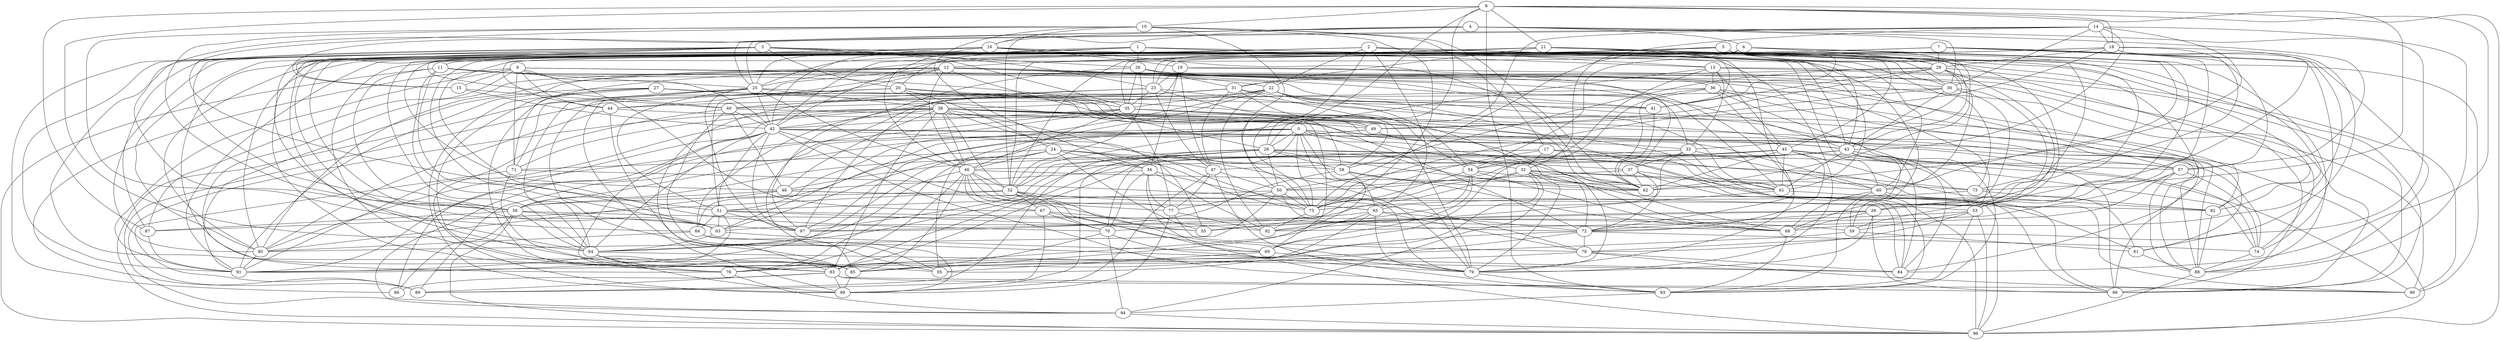 graph G {
"0";
"1";
"2";
"3";
"4";
"5";
"6";
"7";
"8";
"9";
"10";
"11";
"12";
"13";
"14";
"15";
"16";
"17";
"18";
"19";
"20";
"21";
"22";
"23";
"24";
"25";
"26";
"27";
"28";
"29";
"30";
"31";
"32";
"33";
"34";
"35";
"36";
"37";
"38";
"39";
"40";
"41";
"42";
"43";
"44";
"45";
"46";
"47";
"48";
"49";
"50";
"51";
"52";
"53";
"54";
"55";
"56";
"57";
"58";
"59";
"60";
"61";
"62";
"63";
"64";
"65";
"66";
"67";
"68";
"69";
"70";
"71";
"72";
"73";
"74";
"75";
"76";
"77";
"78";
"79";
"80";
"81";
"82";
"83";
"84";
"85";
"86";
"87";
"88";
"89";
"90";
"91";
"92";
"93";
"94";
"95";
"96";
"97";
"98";
"99";
    "35" -- "88";
    "3" -- "35";
    "9" -- "84";
    "39" -- "70";
    "6" -- "54";
    "73" -- "82";
    "4" -- "66";
    "3" -- "86";
    "17" -- "64";
    "65" -- "78";
    "26" -- "98";
    "47" -- "93";
    "45" -- "61";
    "16" -- "84";
    "23" -- "97";
    "14" -- "43";
    "71" -- "78";
    "10" -- "75";
    "8" -- "87";
    "70" -- "94";
    "3" -- "40";
    "9" -- "93";
    "6" -- "23";
    "34" -- "79";
    "35" -- "46";
    "2" -- "73";
    "52" -- "67";
    "17" -- "57";
    "45" -- "54";
    "17" -- "83";
    "67" -- "89";
    "7" -- "91";
    "83" -- "90";
    "46" -- "52";
    "34" -- "70";
    "5" -- "43";
    "23" -- "40";
    "40" -- "42";
    "72" -- "74";
    "35" -- "61";
    "40" -- "48";
    "12" -- "41";
    "36" -- "62";
    "47" -- "99";
    "66" -- "84";
    "64" -- "76";
    "28" -- "98";
    "7" -- "80";
    "42" -- "84";
    "46" -- "85";
    "50" -- "51";
    "83" -- "99";
    "60" -- "93";
    "45" -- "90";
    "3" -- "60";
    "33" -- "60";
    "5" -- "62";
    "42" -- "43";
    "16" -- "42";
    "31" -- "79";
    "20" -- "96";
    "38" -- "55";
    "56" -- "96";
    "0" -- "28";
    "40" -- "99";
    "1" -- "25";
    "16" -- "95";
    "2" -- "30";
    "24" -- "47";
    "11" -- "96";
    "25" -- "46";
    "58" -- "68";
    "32" -- "72";
    "2" -- "82";
    "5" -- "39";
    "52" -- "70";
    "78" -- "84";
    "38" -- "46";
    "53" -- "78";
    "65" -- "76";
    "7" -- "70";
    "5" -- "82";
    "44" -- "80";
    "33" -- "93";
    "8" -- "89";
    "26" -- "52";
    "32" -- "79";
    "22" -- "54";
    "94" -- "96";
    "12" -- "71";
    "34" -- "77";
    "58" -- "62";
    "24" -- "75";
    "10" -- "34";
    "50" -- "77";
    "16" -- "62";
    "12" -- "44";
    "4" -- "81";
    "30" -- "75";
    "44" -- "49";
    "51" -- "97";
    "17" -- "81";
    "32" -- "96";
    "1" -- "13";
    "57" -- "88";
    "43" -- "93";
    "32" -- "60";
    "22" -- "35";
    "5" -- "41";
    "29" -- "60";
    "61" -- "92";
    "72" -- "76";
    "36" -- "82";
    "1" -- "80";
    "18" -- "29";
    "12" -- "43";
    "10" -- "55";
    "43" -- "47";
    "10" -- "17";
    "22" -- "81";
    "8" -- "71";
    "46" -- "61";
    "2" -- "63";
    "9" -- "87";
    "33" -- "50";
    "23" -- "35";
    "81" -- "88";
    "21" -- "31";
    "4" -- "57";
    "73" -- "75";
    "38" -- "83";
    "3" -- "79";
    "40" -- "57";
    "10" -- "62";
    "11" -- "63";
    "20" -- "98";
    "42" -- "51";
    "40" -- "95";
    "3" -- "85";
    "42" -- "93";
    "48" -- "56";
    "12" -- "22";
    "51" -- "55";
    "22" -- "66";
    "11" -- "98";
    "19" -- "34";
    "80" -- "91";
    "22" -- "61";
    "54" -- "62";
    "28" -- "37";
    "34" -- "48";
    "31" -- "40";
    "49" -- "66";
    "50" -- "80";
    "31" -- "54";
    "78" -- "90";
    "13" -- "54";
    "5" -- "80";
    "83" -- "89";
    "46" -- "79";
    "8" -- "91";
    "45" -- "74";
    "59" -- "91";
    "82" -- "88";
    "2" -- "43";
    "8" -- "42";
    "29" -- "33";
    "23" -- "47";
    "50" -- "75";
    "26" -- "79";
    "12" -- "46";
    "17" -- "61";
    "64" -- "83";
    "28" -- "73";
    "20" -- "94";
    "37" -- "50";
    "42" -- "79";
    "38" -- "57";
    "22" -- "92";
    "31" -- "99";
    "11" -- "25";
    "56" -- "86";
    "3" -- "15";
    "9" -- "96";
    "69" -- "95";
    "0" -- "56";
    "14" -- "88";
    "70" -- "85";
    "71" -- "89";
    "21" -- "42";
    "35" -- "80";
    "32" -- "62";
    "29" -- "58";
    "61" -- "90";
    "72" -- "78";
    "27" -- "76";
    "54" -- "68";
    "51" -- "66";
    "11" -- "56";
    "38" -- "48";
    "66" -- "80";
    "18" -- "68";
    "43" -- "84";
    "0" -- "63";
    "46" -- "67";
    "3" -- "26";
    "25" -- "41";
    "28" -- "50";
    "52" -- "55";
    "20" -- "24";
    "24" -- "91";
    "21" -- "29";
    "0" -- "75";
    "16" -- "46";
    "0" -- "97";
    "13" -- "33";
    "11" -- "49";
    "5" -- "75";
    "14" -- "30";
    "3" -- "87";
    "38" -- "43";
    "65" -- "79";
    "42" -- "91";
    "45" -- "62";
    "16" -- "83";
    "65" -- "97";
    "35" -- "94";
    "22" -- "51";
    "38" -- "72";
    "36" -- "40";
    "17" -- "32";
    "9" -- "10";
    "18" -- "39";
    "16" -- "59";
    "74" -- "88";
    "43" -- "53";
    "30" -- "68";
    "13" -- "52";
    "49" -- "60";
    "58" -- "97";
    "7" -- "88";
    "24" -- "58";
    "46" -- "77";
    "15" -- "40";
    "45" -- "72";
    "28" -- "62";
    "8" -- "44";
    "0" -- "89";
    "25" -- "71";
    "35" -- "58";
    "13" -- "45";
    "9" -- "21";
    "42" -- "77";
    "14" -- "18";
    "45" -- "48";
    "28" -- "97";
    "12" -- "28";
    "57" -- "92";
    "3" -- "23";
    "25" -- "38";
    "4" -- "16";
    "12" -- "80";
    "16" -- "19";
    "30" -- "39";
    "39" -- "72";
    "8" -- "57";
    "48" -- "80";
    "18" -- "25";
    "6" -- "60";
    "10" -- "51";
    "51" -- "68";
    "7" -- "57";
    "5" -- "64";
    "12" -- "61";
    "39" -- "55";
    "53" -- "96";
    "1" -- "26";
    "85" -- "99";
    "24" -- "46";
    "46" -- "65";
    "29" -- "49";
    "27" -- "33";
    "6" -- "29";
    "36" -- "69";
    "37" -- "81";
    "2" -- "85";
    "31" -- "47";
    "5" -- "56";
    "28" -- "89";
    "14" -- "28";
    "31" -- "83";
    "19" -- "90";
    "69" -- "79";
    "21" -- "80";
    "68" -- "93";
    "1" -- "53";
    "51" -- "63";
    "4" -- "6";
    "19" -- "38";
    "2" -- "50";
    "52" -- "56";
    "56" -- "59";
    "3" -- "43";
    "2" -- "44";
    "0" -- "68";
    "75" -- "92";
    "6" -- "64";
    "12" -- "51";
    "9" -- "18";
    "42" -- "64";
    "1" -- "20";
    "18" -- "78";
    "15" -- "42";
    "19" -- "47";
    "2" -- "13";
    "24" -- "34";
    "12" -- "91";
    "27" -- "85";
    "77" -- "99";
    "51" -- "91";
    "2" -- "65";
    "5" -- "52";
    "79" -- "93";
    "38" -- "91";
    "54" -- "65";
    "65" -- "95";
    "37" -- "62";
    "10" -- "16";
    "66" -- "85";
    "17" -- "75";
    "21" -- "98";
    "28" -- "99";
    "26" -- "31";
    "7" -- "83";
    "83" -- "98";
    "12" -- "30";
    "18" -- "73";
    "60" -- "96";
    "64" -- "99";
    "56" -- "64";
    "43" -- "83";
    "71" -- "85";
    "26" -- "35";
    "11" -- "64";
    "36" -- "88";
    "7" -- "29";
    "13" -- "74";
    "48" -- "82";
    "63" -- "64";
    "18" -- "23";
    "12" -- "33";
    "13" -- "36";
    "9" -- "28";
    "18" -- "49";
    "38" -- "52";
    "43" -- "59";
    "67" -- "70";
    "56" -- "97";
    "93" -- "94";
    "32" -- "83";
    "21" -- "63";
    "4" -- "25";
    "45" -- "82";
    "32" -- "73";
    "27" -- "35";
    "30" -- "44";
    "0" -- "79";
    "29" -- "41";
    "35" -- "42";
    "6" -- "53";
    "36" -- "45";
    "10" -- "56";
    "41" -- "62";
    "78" -- "85";
    "11" -- "53";
    "3" -- "91";
    "26" -- "97";
    "49" -- "63";
    "2" -- "22";
    "24" -- "55";
    "33" -- "92";
    "42" -- "97";
    "83" -- "86";
    "23" -- "88";
    "39" -- "98";
    "0" -- "32";
    "13" -- "98";
    "53" -- "59";
    "2" -- "42";
    "8" -- "41";
    "0" -- "70";
    "24" -- "76";
    "16" -- "25";
    "38" -- "76";
    "4" -- "52";
    "36" -- "84";
    "8" -- "15";
    "49" -- "68";
    "18" -- "35";
    "77" -- "92";
    "5" -- "90";
    "6" -- "88";
    "14" -- "15";
    "48" -- "53";
    "22" -- "95";
    "47" -- "77";
    "2" -- "11";
    "9" -- "75";
    "27" -- "49";
    "23" -- "79";
    "47" -- "50";
    "59" -- "81";
    "19" -- "23";
    "28" -- "58";
    "34" -- "69";
    "87" -- "91";
    "29" -- "59";
    "3" -- "56";
    "38" -- "71";
    "39" -- "79";
    "63" -- "69";
    "38" -- "89";
    "43" -- "46";
    "27" -- "99";
    "8" -- "98";
    "60" -- "98";
    "0" -- "62";
    "32" -- "94";
    "20" -- "49";
    "70" -- "79";
    "25" -- "42";
    "57" -- "74";
    "21" -- "52";
    "2" -- "60";
    "34" -- "92";
    "12" -- "76";
    "53" -- "55";
    "21" -- "30";
    "30" -- "43";
    "37" -- "84";
    "39" -- "68";
    "0" -- "74";
    "6" -- "48";
    "10" -- "63";
    "7" -- "53";
    "77" -- "78";
    "14" -- "25";
    "38" -- "42";
    "43" -- "61";
    "52" -- "96";
    "65" -- "72";
    "76" -- "94";
    "7" -- "74";
    "88" -- "96";
    "43" -- "74";
    "25" -- "51";
    "19" -- "37";
    "32" -- "75";
    "20" -- "38";
    "25" -- "85";
    "21" -- "39";
    "0" -- "65";
    "27" -- "91";
    "24" -- "71";
    "38" -- "75";
    "52" -- "65";
    "25" -- "97";
    "54" -- "75";
    "43" -- "50";
    "22" -- "96";
    "45" -- "56";
    "46" -- "76";
    "9" -- "64";
    "27" -- "58";
    "60" -- "68";
    "5" -- "45";
    "33" -- "37";
    "25" -- "64";
    "50" -- "72";
    "31" -- "62";
    "29" -- "90";
    "64" -- "84";
    "67" -- "92";
    "56" -- "87";
    "42" -- "86";
    "12" -- "99";
    "8" -- "67";
    "58" -- "85";
    "35" -- "77";
    "5" -- "12";
    "29" -- "31";
    "3" -- "20";
    "9" -- "73";
    "21" -- "41";
    "28" -- "52";
    "26" -- "36";
    "32" -- "63";
    "38" -- "69";
    "52" -- "87";
    "72" -- "85";
    "53" -- "93";
    "54" -- "69";
    "38" -- "49";
    "67" -- "69";
    "14" -- "62";
    "21" -- "72";
    "44" -- "95";
    "14" -- "32";
    "46" -- "64";
    "1" -- "61";
    "57" -- "72";
    "4" -- "30";
    "37" -- "72";
}
